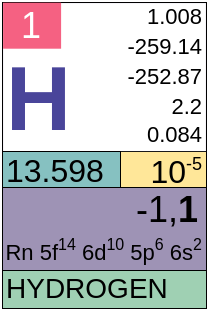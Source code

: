<mxfile version="22.0.8" type="github">
  <diagram name="Page-1" id="V72qcYALdxYXHNIwAYA2">
    <mxGraphModel dx="4153" dy="1711" grid="1" gridSize="10" guides="1" tooltips="1" connect="1" arrows="1" fold="1" page="1" pageScale="1" pageWidth="1600" pageHeight="900" math="0" shadow="0">
      <root>
        <mxCell id="0" />
        <mxCell id="1" parent="0" />
        <mxCell id="Rc8JCOwfcoRqjdtaEP57-1" value="" style="rounded=0;whiteSpace=wrap;html=1;strokeWidth=0.5;fillColor=#9e93b5;movable=1;resizable=1;rotatable=1;deletable=1;editable=1;locked=0;connectable=1;container=0;fontFamily=Helvetica;" parent="1" vertex="1">
          <mxGeometry x="-102" y="110" width="102" height="152.68" as="geometry" />
        </mxCell>
        <mxCell id="Rc8JCOwfcoRqjdtaEP57-2" value="10&lt;sup&gt;&lt;font style=&quot;font-size: 9px;&quot;&gt;-5&lt;/font&gt;&lt;/sup&gt;" style="rounded=0;whiteSpace=wrap;html=1;strokeWidth=0.5;movable=1;resizable=1;rotatable=1;deletable=1;editable=1;locked=0;connectable=1;fillColor=#ffe799;container=0;fontSize=16;align=right;spacingTop=-1;spacingRight=0;fontFamily=Helvetica;" parent="1" vertex="1">
          <mxGeometry x="-43" y="184.5" width="43" height="18" as="geometry" />
        </mxCell>
        <mxCell id="Rc8JCOwfcoRqjdtaEP57-3" value="" style="rounded=0;whiteSpace=wrap;html=1;strokeWidth=0.1;movable=1;resizable=1;rotatable=1;deletable=1;editable=1;locked=0;connectable=1;strokeColor=none;container=0;fontFamily=Helvetica;" parent="1" vertex="1">
          <mxGeometry x="-101.7" y="110.3" width="101.4" height="74" as="geometry" />
        </mxCell>
        <mxCell id="Rc8JCOwfcoRqjdtaEP57-4" value="&lt;font style=&quot;font-size: 16px;&quot;&gt;13.598&lt;/font&gt;" style="rounded=0;whiteSpace=wrap;html=1;strokeWidth=0.5;movable=1;resizable=1;rotatable=1;deletable=1;editable=1;locked=0;connectable=1;fillColor=#86C1C1;container=0;fontSize=16;verticalAlign=middle;spacingTop=0;fontFamily=Helvetica;align=left;" parent="1" vertex="1">
          <mxGeometry x="-102" y="184.5" width="59" height="18" as="geometry" />
        </mxCell>
        <mxCell id="Rc8JCOwfcoRqjdtaEP57-5" value="&lt;font style=&quot;font-size: 14px;&quot;&gt;HYDROGEN&lt;/font&gt;" style="rounded=0;whiteSpace=wrap;html=1;strokeWidth=0.5;fontSize=14;verticalAlign=middle;horizontal=1;spacing=2;spacingBottom=-4;spacingTop=-5;align=left;movable=1;resizable=1;rotatable=1;deletable=1;editable=1;locked=0;connectable=1;container=0;fillColor=#9FD0B3;fontFamily=Arimo;fontSource=https%3A%2F%2Ffonts.googleapis.com%2Fcss%3Ffamily%3DArimo;" parent="1" vertex="1">
          <mxGeometry x="-102" y="244" width="102" height="19" as="geometry" />
        </mxCell>
        <mxCell id="Rc8JCOwfcoRqjdtaEP57-6" value="&lt;font style=&quot;&quot;&gt;&lt;span style=&quot;font-size: 11px;&quot;&gt;Rn 5f&lt;/span&gt;&lt;sup style=&quot;&quot;&gt;&lt;font style=&quot;font-size: 8px;&quot;&gt;14&lt;/font&gt;&lt;/sup&gt;&lt;span style=&quot;font-size: 11px;&quot;&gt; 6d&lt;/span&gt;&lt;sup style=&quot;&quot;&gt;&lt;font style=&quot;font-size: 8px;&quot;&gt;10&lt;/font&gt;&lt;/sup&gt;&lt;span style=&quot;font-size: 11px;&quot;&gt; 5p&lt;/span&gt;&lt;sup style=&quot;&quot;&gt;&lt;font style=&quot;font-size: 8px;&quot;&gt;6&lt;/font&gt;&lt;/sup&gt;&lt;span style=&quot;font-size: 11px;&quot;&gt; 6s&lt;/span&gt;&lt;sup style=&quot;&quot;&gt;&lt;font style=&quot;font-size: 8px;&quot;&gt;2&lt;/font&gt;&lt;/sup&gt;&lt;/font&gt;" style="rounded=0;whiteSpace=wrap;html=1;strokeWidth=0;movable=1;resizable=1;rotatable=1;deletable=1;editable=1;locked=0;connectable=1;fillColor=none;dashed=1;strokeColor=none;container=0;align=right;spacingTop=-4;spacingLeft=0;spacingRight=0;fontFamily=Helvetica;fontSize=13;" parent="1" vertex="1">
          <mxGeometry x="-102.3" y="226" width="102" height="18" as="geometry" />
        </mxCell>
        <mxCell id="Rc8JCOwfcoRqjdtaEP57-7" value="-1,&lt;b style=&quot;font-size: 18px;&quot;&gt;1&lt;/b&gt;" style="rounded=0;whiteSpace=wrap;html=1;strokeWidth=0;movable=1;resizable=1;rotatable=1;deletable=1;editable=1;locked=0;connectable=1;fillColor=none;dashed=1;strokeColor=none;container=0;align=right;fontSize=18;spacingRight=2;fontFamily=Helvetica;" parent="1" vertex="1">
          <mxGeometry x="-102" y="202.8" width="102" height="22" as="geometry" />
        </mxCell>
        <mxCell id="Rc8JCOwfcoRqjdtaEP57-8" value="&lt;font style=&quot;font-size: 18px;&quot;&gt;1&lt;/font&gt;" style="rounded=0;whiteSpace=wrap;html=1;strokeWidth=0.1;movable=1;resizable=1;rotatable=1;deletable=1;editable=1;locked=0;connectable=1;fillColor=#F56182;fontSize=18;fontColor=#ffffff;strokeColor=none;container=0;fontFamily=Helvetica;" parent="1" vertex="1">
          <mxGeometry x="-101.7" y="110.1" width="29" height="23" as="geometry" />
        </mxCell>
        <mxCell id="Rc8JCOwfcoRqjdtaEP57-9" value="&lt;font data-font-src=&quot;https://fonts.googleapis.com/css?family=Arimo&quot; style=&quot;font-size: 45px;&quot;&gt;H&lt;/font&gt;" style="rounded=0;whiteSpace=wrap;html=1;strokeWidth=0.1;movable=1;resizable=1;rotatable=1;deletable=1;editable=1;locked=0;connectable=1;strokeColor=none;container=0;align=left;fontSize=45;fontFamily=Arimo;verticalAlign=middle;fillColor=none;fontColor=#49459A;fontStyle=1;spacingTop=-1;fontSource=https%3A%2F%2Ffonts.googleapis.com%2Fcss%3Ffamily%3DArimo;" parent="1" vertex="1">
          <mxGeometry x="-101.7" y="133.1" width="70" height="51" as="geometry" />
        </mxCell>
        <mxCell id="Rc8JCOwfcoRqjdtaEP57-10" value="2.2" style="rounded=0;whiteSpace=wrap;html=1;strokeWidth=0.1;movable=1;resizable=1;rotatable=1;deletable=1;editable=1;locked=0;connectable=1;container=0;fontSize=11;align=right;strokeColor=none;fillColor=none;spacingBottom=1;spacingRight=0;fontFamily=Helvetica;" parent="1" vertex="1">
          <mxGeometry x="-46.0" y="154.7" width="46" height="14.8" as="geometry" />
        </mxCell>
        <mxCell id="Rc8JCOwfcoRqjdtaEP57-11" value="-252.87" style="rounded=0;whiteSpace=wrap;html=1;strokeWidth=0.1;movable=1;resizable=1;rotatable=1;deletable=1;editable=1;locked=0;connectable=1;container=0;fontSize=11;align=right;strokeColor=none;fillColor=none;spacingBottom=1;spacingRight=0;fontFamily=Helvetica;" parent="1" vertex="1">
          <mxGeometry x="-46.3" y="139.9" width="46" height="14.8" as="geometry" />
        </mxCell>
        <mxCell id="Rc8JCOwfcoRqjdtaEP57-12" value="-259.14" style="rounded=0;whiteSpace=wrap;html=1;strokeWidth=0.1;movable=1;resizable=1;rotatable=1;deletable=1;editable=1;locked=0;connectable=1;container=0;fontSize=11;align=right;strokeColor=none;fillColor=none;spacingBottom=1;spacingRight=0;fontFamily=Helvetica;" parent="1" vertex="1">
          <mxGeometry x="-46.3" y="124.8" width="46" height="14.8" as="geometry" />
        </mxCell>
        <mxCell id="Rc8JCOwfcoRqjdtaEP57-13" value="1.008" style="rounded=0;whiteSpace=wrap;html=1;strokeWidth=0.1;movable=1;resizable=1;rotatable=1;deletable=1;editable=1;locked=0;connectable=1;container=0;fontSize=11;align=right;strokeColor=none;fillColor=none;spacingBottom=1;spacingRight=0;fontFamily=Helvetica;" parent="1" vertex="1">
          <mxGeometry x="-46.3" y="110.0" width="46" height="14.8" as="geometry" />
        </mxCell>
        <mxCell id="Rc8JCOwfcoRqjdtaEP57-14" value="0.084" style="rounded=0;whiteSpace=wrap;html=1;strokeWidth=0.1;movable=1;resizable=1;rotatable=1;deletable=1;editable=1;locked=0;connectable=1;container=0;fontSize=11;align=right;strokeColor=none;fillColor=none;spacingBottom=1;spacingRight=0;fontFamily=Helvetica;" parent="1" vertex="1">
          <mxGeometry x="-46.3" y="169.5" width="46" height="14.8" as="geometry" />
        </mxCell>
      </root>
    </mxGraphModel>
  </diagram>
</mxfile>

